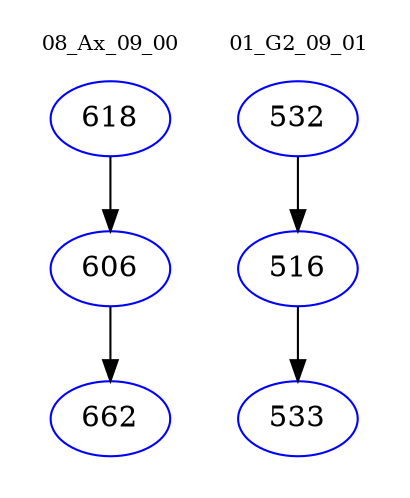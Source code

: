 digraph{
subgraph cluster_0 {
color = white
label = "08_Ax_09_00";
fontsize=10;
T0_618 [label="618", color="blue"]
T0_618 -> T0_606 [color="black"]
T0_606 [label="606", color="blue"]
T0_606 -> T0_662 [color="black"]
T0_662 [label="662", color="blue"]
}
subgraph cluster_1 {
color = white
label = "01_G2_09_01";
fontsize=10;
T1_532 [label="532", color="blue"]
T1_532 -> T1_516 [color="black"]
T1_516 [label="516", color="blue"]
T1_516 -> T1_533 [color="black"]
T1_533 [label="533", color="blue"]
}
}
